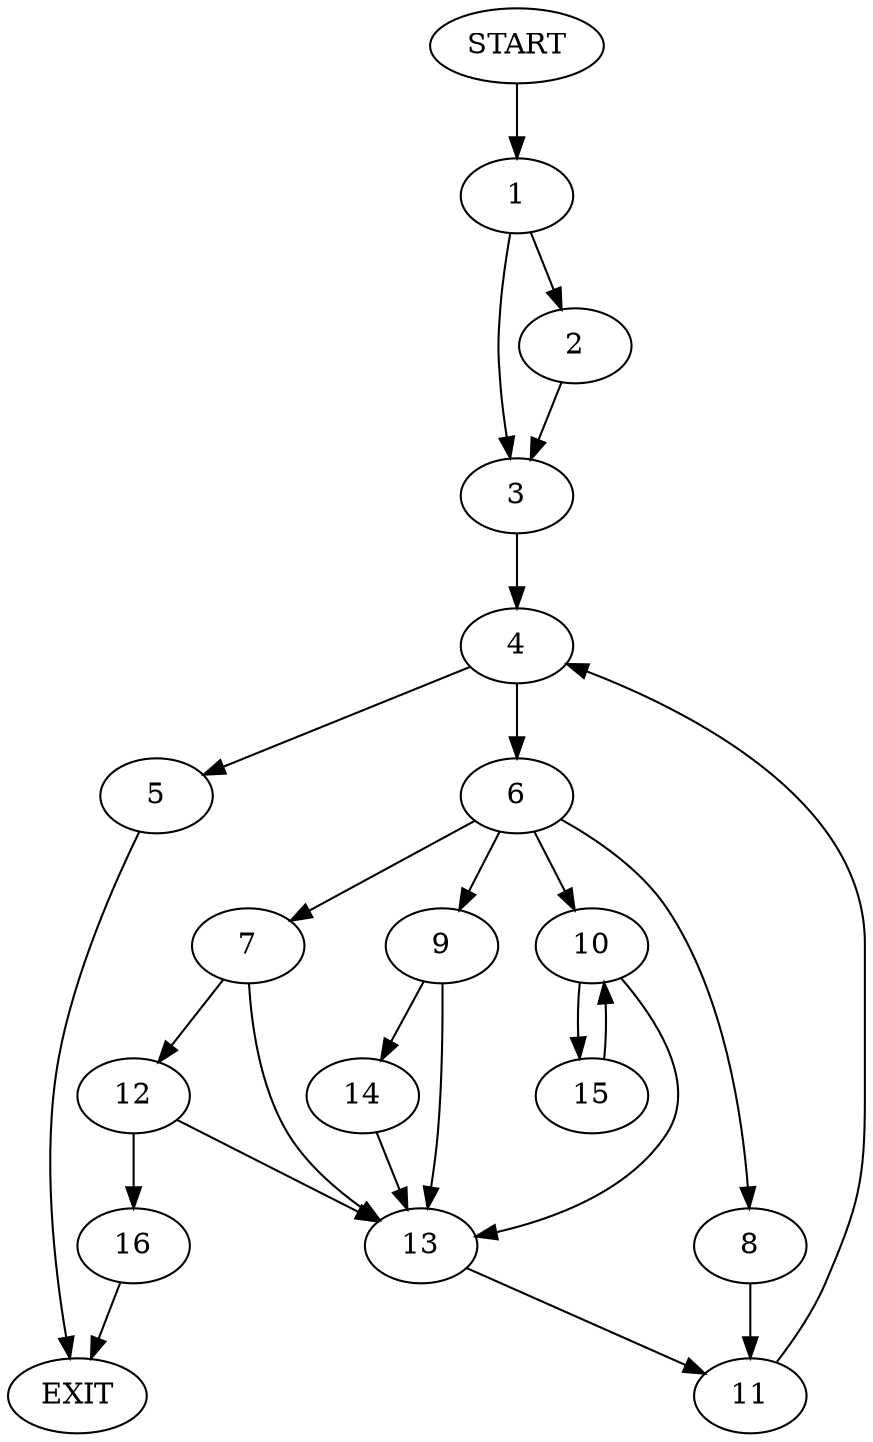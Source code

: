 digraph {
0 [label="START"]
17 [label="EXIT"]
0 -> 1
1 -> 2
1 -> 3
3 -> 4
2 -> 3
4 -> 5
4 -> 6
6 -> 7
6 -> 8
6 -> 9
6 -> 10
5 -> 17
8 -> 11
7 -> 12
7 -> 13
9 -> 14
9 -> 13
10 -> 15
10 -> 13
14 -> 13
13 -> 11
15 -> 10
11 -> 4
12 -> 16
12 -> 13
16 -> 17
}
